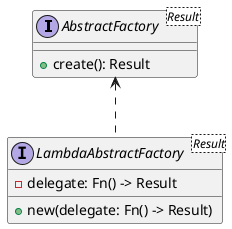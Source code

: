 @startuml "abstract_factory"

interface "AbstractFactory" as fact<Result> {
    {method} + create(): Result
}

interface "LambdaAbstractFactory" as lbdfact<Result> {
    {field} - delegate: Fn() -> Result
    {method} + new(delegate: Fn() -> Result)
}

lbdfact .u.> fact

@enduml